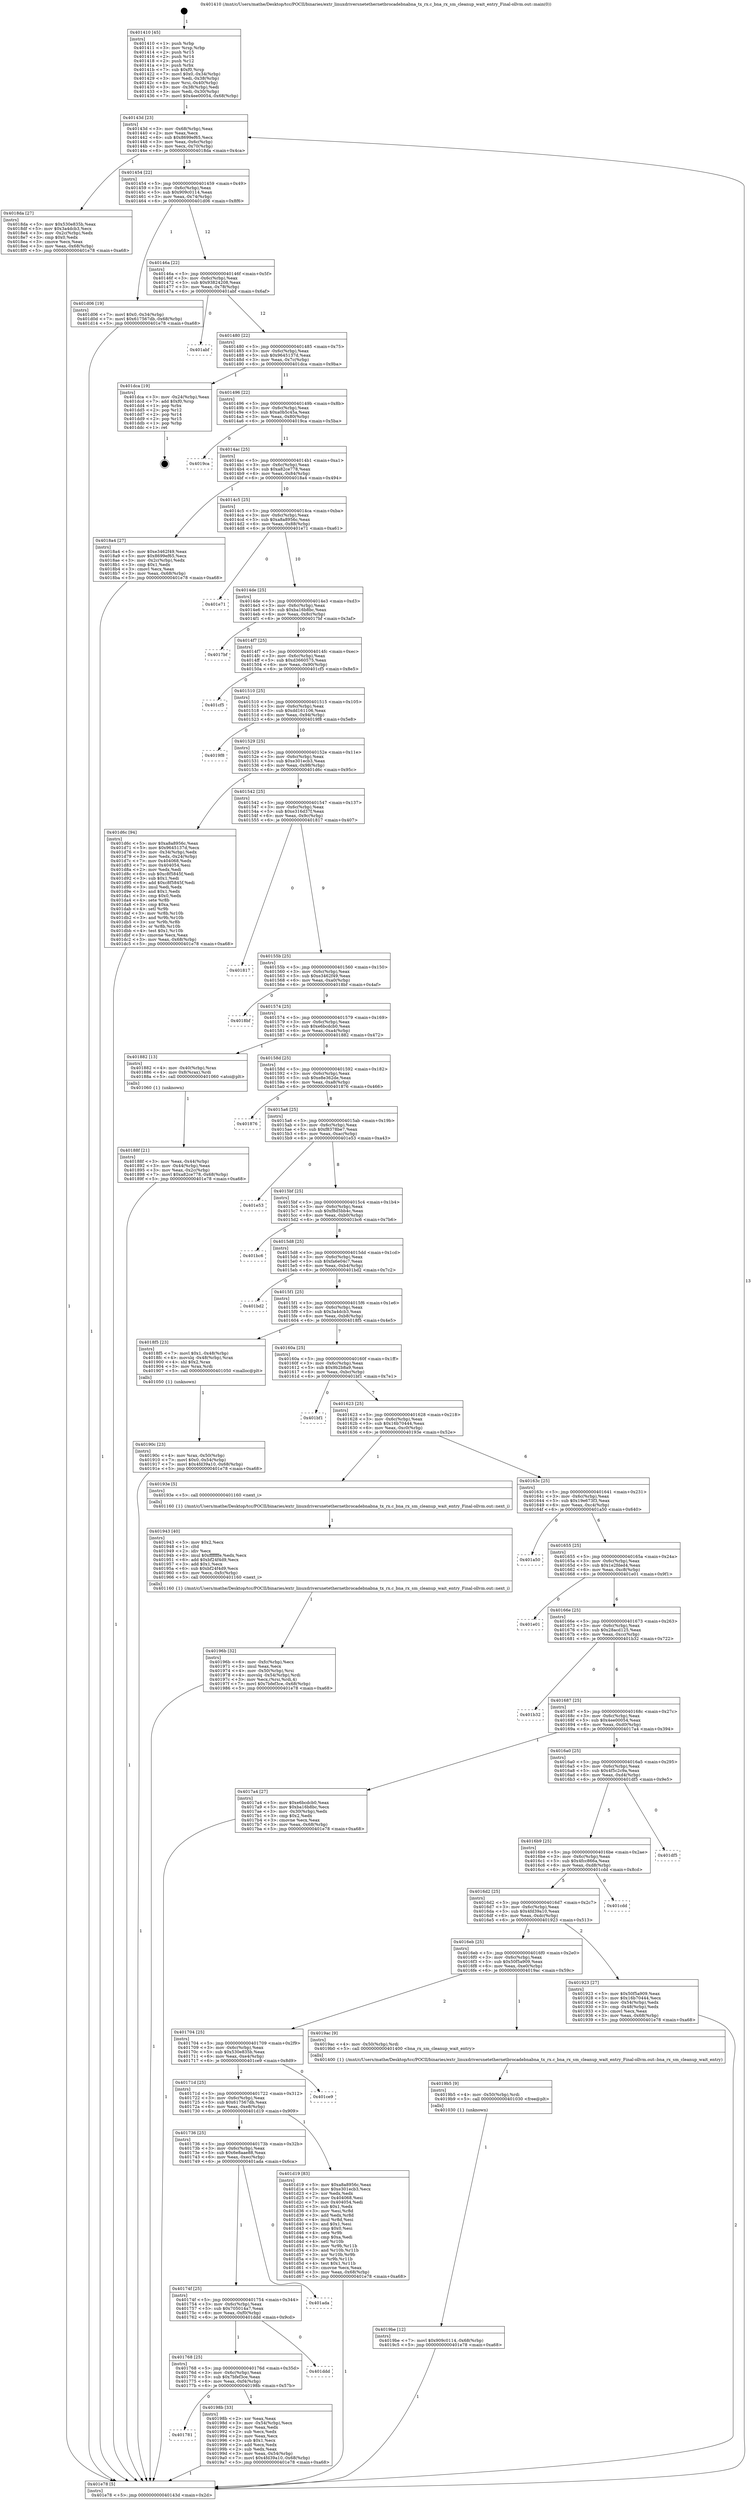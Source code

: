 digraph "0x401410" {
  label = "0x401410 (/mnt/c/Users/mathe/Desktop/tcc/POCII/binaries/extr_linuxdriversnetethernetbrocadebnabna_tx_rx.c_bna_rx_sm_cleanup_wait_entry_Final-ollvm.out::main(0))"
  labelloc = "t"
  node[shape=record]

  Entry [label="",width=0.3,height=0.3,shape=circle,fillcolor=black,style=filled]
  "0x40143d" [label="{
     0x40143d [23]\l
     | [instrs]\l
     &nbsp;&nbsp;0x40143d \<+3\>: mov -0x68(%rbp),%eax\l
     &nbsp;&nbsp;0x401440 \<+2\>: mov %eax,%ecx\l
     &nbsp;&nbsp;0x401442 \<+6\>: sub $0x8699ef65,%ecx\l
     &nbsp;&nbsp;0x401448 \<+3\>: mov %eax,-0x6c(%rbp)\l
     &nbsp;&nbsp;0x40144b \<+3\>: mov %ecx,-0x70(%rbp)\l
     &nbsp;&nbsp;0x40144e \<+6\>: je 00000000004018da \<main+0x4ca\>\l
  }"]
  "0x4018da" [label="{
     0x4018da [27]\l
     | [instrs]\l
     &nbsp;&nbsp;0x4018da \<+5\>: mov $0x530e835b,%eax\l
     &nbsp;&nbsp;0x4018df \<+5\>: mov $0x3a4dcb3,%ecx\l
     &nbsp;&nbsp;0x4018e4 \<+3\>: mov -0x2c(%rbp),%edx\l
     &nbsp;&nbsp;0x4018e7 \<+3\>: cmp $0x0,%edx\l
     &nbsp;&nbsp;0x4018ea \<+3\>: cmove %ecx,%eax\l
     &nbsp;&nbsp;0x4018ed \<+3\>: mov %eax,-0x68(%rbp)\l
     &nbsp;&nbsp;0x4018f0 \<+5\>: jmp 0000000000401e78 \<main+0xa68\>\l
  }"]
  "0x401454" [label="{
     0x401454 [22]\l
     | [instrs]\l
     &nbsp;&nbsp;0x401454 \<+5\>: jmp 0000000000401459 \<main+0x49\>\l
     &nbsp;&nbsp;0x401459 \<+3\>: mov -0x6c(%rbp),%eax\l
     &nbsp;&nbsp;0x40145c \<+5\>: sub $0x909c0114,%eax\l
     &nbsp;&nbsp;0x401461 \<+3\>: mov %eax,-0x74(%rbp)\l
     &nbsp;&nbsp;0x401464 \<+6\>: je 0000000000401d06 \<main+0x8f6\>\l
  }"]
  Exit [label="",width=0.3,height=0.3,shape=circle,fillcolor=black,style=filled,peripheries=2]
  "0x401d06" [label="{
     0x401d06 [19]\l
     | [instrs]\l
     &nbsp;&nbsp;0x401d06 \<+7\>: movl $0x0,-0x34(%rbp)\l
     &nbsp;&nbsp;0x401d0d \<+7\>: movl $0x617567db,-0x68(%rbp)\l
     &nbsp;&nbsp;0x401d14 \<+5\>: jmp 0000000000401e78 \<main+0xa68\>\l
  }"]
  "0x40146a" [label="{
     0x40146a [22]\l
     | [instrs]\l
     &nbsp;&nbsp;0x40146a \<+5\>: jmp 000000000040146f \<main+0x5f\>\l
     &nbsp;&nbsp;0x40146f \<+3\>: mov -0x6c(%rbp),%eax\l
     &nbsp;&nbsp;0x401472 \<+5\>: sub $0x93824208,%eax\l
     &nbsp;&nbsp;0x401477 \<+3\>: mov %eax,-0x78(%rbp)\l
     &nbsp;&nbsp;0x40147a \<+6\>: je 0000000000401abf \<main+0x6af\>\l
  }"]
  "0x4019be" [label="{
     0x4019be [12]\l
     | [instrs]\l
     &nbsp;&nbsp;0x4019be \<+7\>: movl $0x909c0114,-0x68(%rbp)\l
     &nbsp;&nbsp;0x4019c5 \<+5\>: jmp 0000000000401e78 \<main+0xa68\>\l
  }"]
  "0x401abf" [label="{
     0x401abf\l
  }", style=dashed]
  "0x401480" [label="{
     0x401480 [22]\l
     | [instrs]\l
     &nbsp;&nbsp;0x401480 \<+5\>: jmp 0000000000401485 \<main+0x75\>\l
     &nbsp;&nbsp;0x401485 \<+3\>: mov -0x6c(%rbp),%eax\l
     &nbsp;&nbsp;0x401488 \<+5\>: sub $0x9645137d,%eax\l
     &nbsp;&nbsp;0x40148d \<+3\>: mov %eax,-0x7c(%rbp)\l
     &nbsp;&nbsp;0x401490 \<+6\>: je 0000000000401dca \<main+0x9ba\>\l
  }"]
  "0x4019b5" [label="{
     0x4019b5 [9]\l
     | [instrs]\l
     &nbsp;&nbsp;0x4019b5 \<+4\>: mov -0x50(%rbp),%rdi\l
     &nbsp;&nbsp;0x4019b9 \<+5\>: call 0000000000401030 \<free@plt\>\l
     | [calls]\l
     &nbsp;&nbsp;0x401030 \{1\} (unknown)\l
  }"]
  "0x401dca" [label="{
     0x401dca [19]\l
     | [instrs]\l
     &nbsp;&nbsp;0x401dca \<+3\>: mov -0x24(%rbp),%eax\l
     &nbsp;&nbsp;0x401dcd \<+7\>: add $0xf0,%rsp\l
     &nbsp;&nbsp;0x401dd4 \<+1\>: pop %rbx\l
     &nbsp;&nbsp;0x401dd5 \<+2\>: pop %r12\l
     &nbsp;&nbsp;0x401dd7 \<+2\>: pop %r14\l
     &nbsp;&nbsp;0x401dd9 \<+2\>: pop %r15\l
     &nbsp;&nbsp;0x401ddb \<+1\>: pop %rbp\l
     &nbsp;&nbsp;0x401ddc \<+1\>: ret\l
  }"]
  "0x401496" [label="{
     0x401496 [22]\l
     | [instrs]\l
     &nbsp;&nbsp;0x401496 \<+5\>: jmp 000000000040149b \<main+0x8b\>\l
     &nbsp;&nbsp;0x40149b \<+3\>: mov -0x6c(%rbp),%eax\l
     &nbsp;&nbsp;0x40149e \<+5\>: sub $0xa0b5c45a,%eax\l
     &nbsp;&nbsp;0x4014a3 \<+3\>: mov %eax,-0x80(%rbp)\l
     &nbsp;&nbsp;0x4014a6 \<+6\>: je 00000000004019ca \<main+0x5ba\>\l
  }"]
  "0x401781" [label="{
     0x401781\l
  }", style=dashed]
  "0x4019ca" [label="{
     0x4019ca\l
  }", style=dashed]
  "0x4014ac" [label="{
     0x4014ac [25]\l
     | [instrs]\l
     &nbsp;&nbsp;0x4014ac \<+5\>: jmp 00000000004014b1 \<main+0xa1\>\l
     &nbsp;&nbsp;0x4014b1 \<+3\>: mov -0x6c(%rbp),%eax\l
     &nbsp;&nbsp;0x4014b4 \<+5\>: sub $0xa82ce778,%eax\l
     &nbsp;&nbsp;0x4014b9 \<+6\>: mov %eax,-0x84(%rbp)\l
     &nbsp;&nbsp;0x4014bf \<+6\>: je 00000000004018a4 \<main+0x494\>\l
  }"]
  "0x40198b" [label="{
     0x40198b [33]\l
     | [instrs]\l
     &nbsp;&nbsp;0x40198b \<+2\>: xor %eax,%eax\l
     &nbsp;&nbsp;0x40198d \<+3\>: mov -0x54(%rbp),%ecx\l
     &nbsp;&nbsp;0x401990 \<+2\>: mov %eax,%edx\l
     &nbsp;&nbsp;0x401992 \<+2\>: sub %ecx,%edx\l
     &nbsp;&nbsp;0x401994 \<+2\>: mov %eax,%ecx\l
     &nbsp;&nbsp;0x401996 \<+3\>: sub $0x1,%ecx\l
     &nbsp;&nbsp;0x401999 \<+2\>: add %ecx,%edx\l
     &nbsp;&nbsp;0x40199b \<+2\>: sub %edx,%eax\l
     &nbsp;&nbsp;0x40199d \<+3\>: mov %eax,-0x54(%rbp)\l
     &nbsp;&nbsp;0x4019a0 \<+7\>: movl $0x4fd39a10,-0x68(%rbp)\l
     &nbsp;&nbsp;0x4019a7 \<+5\>: jmp 0000000000401e78 \<main+0xa68\>\l
  }"]
  "0x4018a4" [label="{
     0x4018a4 [27]\l
     | [instrs]\l
     &nbsp;&nbsp;0x4018a4 \<+5\>: mov $0xe3462f49,%eax\l
     &nbsp;&nbsp;0x4018a9 \<+5\>: mov $0x8699ef65,%ecx\l
     &nbsp;&nbsp;0x4018ae \<+3\>: mov -0x2c(%rbp),%edx\l
     &nbsp;&nbsp;0x4018b1 \<+3\>: cmp $0x1,%edx\l
     &nbsp;&nbsp;0x4018b4 \<+3\>: cmovl %ecx,%eax\l
     &nbsp;&nbsp;0x4018b7 \<+3\>: mov %eax,-0x68(%rbp)\l
     &nbsp;&nbsp;0x4018ba \<+5\>: jmp 0000000000401e78 \<main+0xa68\>\l
  }"]
  "0x4014c5" [label="{
     0x4014c5 [25]\l
     | [instrs]\l
     &nbsp;&nbsp;0x4014c5 \<+5\>: jmp 00000000004014ca \<main+0xba\>\l
     &nbsp;&nbsp;0x4014ca \<+3\>: mov -0x6c(%rbp),%eax\l
     &nbsp;&nbsp;0x4014cd \<+5\>: sub $0xa8a8956c,%eax\l
     &nbsp;&nbsp;0x4014d2 \<+6\>: mov %eax,-0x88(%rbp)\l
     &nbsp;&nbsp;0x4014d8 \<+6\>: je 0000000000401e71 \<main+0xa61\>\l
  }"]
  "0x401768" [label="{
     0x401768 [25]\l
     | [instrs]\l
     &nbsp;&nbsp;0x401768 \<+5\>: jmp 000000000040176d \<main+0x35d\>\l
     &nbsp;&nbsp;0x40176d \<+3\>: mov -0x6c(%rbp),%eax\l
     &nbsp;&nbsp;0x401770 \<+5\>: sub $0x7bfef3ce,%eax\l
     &nbsp;&nbsp;0x401775 \<+6\>: mov %eax,-0xf4(%rbp)\l
     &nbsp;&nbsp;0x40177b \<+6\>: je 000000000040198b \<main+0x57b\>\l
  }"]
  "0x401e71" [label="{
     0x401e71\l
  }", style=dashed]
  "0x4014de" [label="{
     0x4014de [25]\l
     | [instrs]\l
     &nbsp;&nbsp;0x4014de \<+5\>: jmp 00000000004014e3 \<main+0xd3\>\l
     &nbsp;&nbsp;0x4014e3 \<+3\>: mov -0x6c(%rbp),%eax\l
     &nbsp;&nbsp;0x4014e6 \<+5\>: sub $0xba16b8bc,%eax\l
     &nbsp;&nbsp;0x4014eb \<+6\>: mov %eax,-0x8c(%rbp)\l
     &nbsp;&nbsp;0x4014f1 \<+6\>: je 00000000004017bf \<main+0x3af\>\l
  }"]
  "0x401ddd" [label="{
     0x401ddd\l
  }", style=dashed]
  "0x4017bf" [label="{
     0x4017bf\l
  }", style=dashed]
  "0x4014f7" [label="{
     0x4014f7 [25]\l
     | [instrs]\l
     &nbsp;&nbsp;0x4014f7 \<+5\>: jmp 00000000004014fc \<main+0xec\>\l
     &nbsp;&nbsp;0x4014fc \<+3\>: mov -0x6c(%rbp),%eax\l
     &nbsp;&nbsp;0x4014ff \<+5\>: sub $0xd3660575,%eax\l
     &nbsp;&nbsp;0x401504 \<+6\>: mov %eax,-0x90(%rbp)\l
     &nbsp;&nbsp;0x40150a \<+6\>: je 0000000000401cf5 \<main+0x8e5\>\l
  }"]
  "0x40174f" [label="{
     0x40174f [25]\l
     | [instrs]\l
     &nbsp;&nbsp;0x40174f \<+5\>: jmp 0000000000401754 \<main+0x344\>\l
     &nbsp;&nbsp;0x401754 \<+3\>: mov -0x6c(%rbp),%eax\l
     &nbsp;&nbsp;0x401757 \<+5\>: sub $0x705014a7,%eax\l
     &nbsp;&nbsp;0x40175c \<+6\>: mov %eax,-0xf0(%rbp)\l
     &nbsp;&nbsp;0x401762 \<+6\>: je 0000000000401ddd \<main+0x9cd\>\l
  }"]
  "0x401cf5" [label="{
     0x401cf5\l
  }", style=dashed]
  "0x401510" [label="{
     0x401510 [25]\l
     | [instrs]\l
     &nbsp;&nbsp;0x401510 \<+5\>: jmp 0000000000401515 \<main+0x105\>\l
     &nbsp;&nbsp;0x401515 \<+3\>: mov -0x6c(%rbp),%eax\l
     &nbsp;&nbsp;0x401518 \<+5\>: sub $0xdd161106,%eax\l
     &nbsp;&nbsp;0x40151d \<+6\>: mov %eax,-0x94(%rbp)\l
     &nbsp;&nbsp;0x401523 \<+6\>: je 00000000004019f8 \<main+0x5e8\>\l
  }"]
  "0x401ada" [label="{
     0x401ada\l
  }", style=dashed]
  "0x4019f8" [label="{
     0x4019f8\l
  }", style=dashed]
  "0x401529" [label="{
     0x401529 [25]\l
     | [instrs]\l
     &nbsp;&nbsp;0x401529 \<+5\>: jmp 000000000040152e \<main+0x11e\>\l
     &nbsp;&nbsp;0x40152e \<+3\>: mov -0x6c(%rbp),%eax\l
     &nbsp;&nbsp;0x401531 \<+5\>: sub $0xe301ecb3,%eax\l
     &nbsp;&nbsp;0x401536 \<+6\>: mov %eax,-0x98(%rbp)\l
     &nbsp;&nbsp;0x40153c \<+6\>: je 0000000000401d6c \<main+0x95c\>\l
  }"]
  "0x401736" [label="{
     0x401736 [25]\l
     | [instrs]\l
     &nbsp;&nbsp;0x401736 \<+5\>: jmp 000000000040173b \<main+0x32b\>\l
     &nbsp;&nbsp;0x40173b \<+3\>: mov -0x6c(%rbp),%eax\l
     &nbsp;&nbsp;0x40173e \<+5\>: sub $0x6e8aae88,%eax\l
     &nbsp;&nbsp;0x401743 \<+6\>: mov %eax,-0xec(%rbp)\l
     &nbsp;&nbsp;0x401749 \<+6\>: je 0000000000401ada \<main+0x6ca\>\l
  }"]
  "0x401d6c" [label="{
     0x401d6c [94]\l
     | [instrs]\l
     &nbsp;&nbsp;0x401d6c \<+5\>: mov $0xa8a8956c,%eax\l
     &nbsp;&nbsp;0x401d71 \<+5\>: mov $0x9645137d,%ecx\l
     &nbsp;&nbsp;0x401d76 \<+3\>: mov -0x34(%rbp),%edx\l
     &nbsp;&nbsp;0x401d79 \<+3\>: mov %edx,-0x24(%rbp)\l
     &nbsp;&nbsp;0x401d7c \<+7\>: mov 0x404068,%edx\l
     &nbsp;&nbsp;0x401d83 \<+7\>: mov 0x404054,%esi\l
     &nbsp;&nbsp;0x401d8a \<+2\>: mov %edx,%edi\l
     &nbsp;&nbsp;0x401d8c \<+6\>: sub $0xc8f5845f,%edi\l
     &nbsp;&nbsp;0x401d92 \<+3\>: sub $0x1,%edi\l
     &nbsp;&nbsp;0x401d95 \<+6\>: add $0xc8f5845f,%edi\l
     &nbsp;&nbsp;0x401d9b \<+3\>: imul %edi,%edx\l
     &nbsp;&nbsp;0x401d9e \<+3\>: and $0x1,%edx\l
     &nbsp;&nbsp;0x401da1 \<+3\>: cmp $0x0,%edx\l
     &nbsp;&nbsp;0x401da4 \<+4\>: sete %r8b\l
     &nbsp;&nbsp;0x401da8 \<+3\>: cmp $0xa,%esi\l
     &nbsp;&nbsp;0x401dab \<+4\>: setl %r9b\l
     &nbsp;&nbsp;0x401daf \<+3\>: mov %r8b,%r10b\l
     &nbsp;&nbsp;0x401db2 \<+3\>: and %r9b,%r10b\l
     &nbsp;&nbsp;0x401db5 \<+3\>: xor %r9b,%r8b\l
     &nbsp;&nbsp;0x401db8 \<+3\>: or %r8b,%r10b\l
     &nbsp;&nbsp;0x401dbb \<+4\>: test $0x1,%r10b\l
     &nbsp;&nbsp;0x401dbf \<+3\>: cmovne %ecx,%eax\l
     &nbsp;&nbsp;0x401dc2 \<+3\>: mov %eax,-0x68(%rbp)\l
     &nbsp;&nbsp;0x401dc5 \<+5\>: jmp 0000000000401e78 \<main+0xa68\>\l
  }"]
  "0x401542" [label="{
     0x401542 [25]\l
     | [instrs]\l
     &nbsp;&nbsp;0x401542 \<+5\>: jmp 0000000000401547 \<main+0x137\>\l
     &nbsp;&nbsp;0x401547 \<+3\>: mov -0x6c(%rbp),%eax\l
     &nbsp;&nbsp;0x40154a \<+5\>: sub $0xe316d37f,%eax\l
     &nbsp;&nbsp;0x40154f \<+6\>: mov %eax,-0x9c(%rbp)\l
     &nbsp;&nbsp;0x401555 \<+6\>: je 0000000000401817 \<main+0x407\>\l
  }"]
  "0x401d19" [label="{
     0x401d19 [83]\l
     | [instrs]\l
     &nbsp;&nbsp;0x401d19 \<+5\>: mov $0xa8a8956c,%eax\l
     &nbsp;&nbsp;0x401d1e \<+5\>: mov $0xe301ecb3,%ecx\l
     &nbsp;&nbsp;0x401d23 \<+2\>: xor %edx,%edx\l
     &nbsp;&nbsp;0x401d25 \<+7\>: mov 0x404068,%esi\l
     &nbsp;&nbsp;0x401d2c \<+7\>: mov 0x404054,%edi\l
     &nbsp;&nbsp;0x401d33 \<+3\>: sub $0x1,%edx\l
     &nbsp;&nbsp;0x401d36 \<+3\>: mov %esi,%r8d\l
     &nbsp;&nbsp;0x401d39 \<+3\>: add %edx,%r8d\l
     &nbsp;&nbsp;0x401d3c \<+4\>: imul %r8d,%esi\l
     &nbsp;&nbsp;0x401d40 \<+3\>: and $0x1,%esi\l
     &nbsp;&nbsp;0x401d43 \<+3\>: cmp $0x0,%esi\l
     &nbsp;&nbsp;0x401d46 \<+4\>: sete %r9b\l
     &nbsp;&nbsp;0x401d4a \<+3\>: cmp $0xa,%edi\l
     &nbsp;&nbsp;0x401d4d \<+4\>: setl %r10b\l
     &nbsp;&nbsp;0x401d51 \<+3\>: mov %r9b,%r11b\l
     &nbsp;&nbsp;0x401d54 \<+3\>: and %r10b,%r11b\l
     &nbsp;&nbsp;0x401d57 \<+3\>: xor %r10b,%r9b\l
     &nbsp;&nbsp;0x401d5a \<+3\>: or %r9b,%r11b\l
     &nbsp;&nbsp;0x401d5d \<+4\>: test $0x1,%r11b\l
     &nbsp;&nbsp;0x401d61 \<+3\>: cmovne %ecx,%eax\l
     &nbsp;&nbsp;0x401d64 \<+3\>: mov %eax,-0x68(%rbp)\l
     &nbsp;&nbsp;0x401d67 \<+5\>: jmp 0000000000401e78 \<main+0xa68\>\l
  }"]
  "0x401817" [label="{
     0x401817\l
  }", style=dashed]
  "0x40155b" [label="{
     0x40155b [25]\l
     | [instrs]\l
     &nbsp;&nbsp;0x40155b \<+5\>: jmp 0000000000401560 \<main+0x150\>\l
     &nbsp;&nbsp;0x401560 \<+3\>: mov -0x6c(%rbp),%eax\l
     &nbsp;&nbsp;0x401563 \<+5\>: sub $0xe3462f49,%eax\l
     &nbsp;&nbsp;0x401568 \<+6\>: mov %eax,-0xa0(%rbp)\l
     &nbsp;&nbsp;0x40156e \<+6\>: je 00000000004018bf \<main+0x4af\>\l
  }"]
  "0x40171d" [label="{
     0x40171d [25]\l
     | [instrs]\l
     &nbsp;&nbsp;0x40171d \<+5\>: jmp 0000000000401722 \<main+0x312\>\l
     &nbsp;&nbsp;0x401722 \<+3\>: mov -0x6c(%rbp),%eax\l
     &nbsp;&nbsp;0x401725 \<+5\>: sub $0x617567db,%eax\l
     &nbsp;&nbsp;0x40172a \<+6\>: mov %eax,-0xe8(%rbp)\l
     &nbsp;&nbsp;0x401730 \<+6\>: je 0000000000401d19 \<main+0x909\>\l
  }"]
  "0x4018bf" [label="{
     0x4018bf\l
  }", style=dashed]
  "0x401574" [label="{
     0x401574 [25]\l
     | [instrs]\l
     &nbsp;&nbsp;0x401574 \<+5\>: jmp 0000000000401579 \<main+0x169\>\l
     &nbsp;&nbsp;0x401579 \<+3\>: mov -0x6c(%rbp),%eax\l
     &nbsp;&nbsp;0x40157c \<+5\>: sub $0xe6bcdcb0,%eax\l
     &nbsp;&nbsp;0x401581 \<+6\>: mov %eax,-0xa4(%rbp)\l
     &nbsp;&nbsp;0x401587 \<+6\>: je 0000000000401882 \<main+0x472\>\l
  }"]
  "0x401ce9" [label="{
     0x401ce9\l
  }", style=dashed]
  "0x401882" [label="{
     0x401882 [13]\l
     | [instrs]\l
     &nbsp;&nbsp;0x401882 \<+4\>: mov -0x40(%rbp),%rax\l
     &nbsp;&nbsp;0x401886 \<+4\>: mov 0x8(%rax),%rdi\l
     &nbsp;&nbsp;0x40188a \<+5\>: call 0000000000401060 \<atoi@plt\>\l
     | [calls]\l
     &nbsp;&nbsp;0x401060 \{1\} (unknown)\l
  }"]
  "0x40158d" [label="{
     0x40158d [25]\l
     | [instrs]\l
     &nbsp;&nbsp;0x40158d \<+5\>: jmp 0000000000401592 \<main+0x182\>\l
     &nbsp;&nbsp;0x401592 \<+3\>: mov -0x6c(%rbp),%eax\l
     &nbsp;&nbsp;0x401595 \<+5\>: sub $0xe8e362de,%eax\l
     &nbsp;&nbsp;0x40159a \<+6\>: mov %eax,-0xa8(%rbp)\l
     &nbsp;&nbsp;0x4015a0 \<+6\>: je 0000000000401876 \<main+0x466\>\l
  }"]
  "0x401704" [label="{
     0x401704 [25]\l
     | [instrs]\l
     &nbsp;&nbsp;0x401704 \<+5\>: jmp 0000000000401709 \<main+0x2f9\>\l
     &nbsp;&nbsp;0x401709 \<+3\>: mov -0x6c(%rbp),%eax\l
     &nbsp;&nbsp;0x40170c \<+5\>: sub $0x530e835b,%eax\l
     &nbsp;&nbsp;0x401711 \<+6\>: mov %eax,-0xe4(%rbp)\l
     &nbsp;&nbsp;0x401717 \<+6\>: je 0000000000401ce9 \<main+0x8d9\>\l
  }"]
  "0x401876" [label="{
     0x401876\l
  }", style=dashed]
  "0x4015a6" [label="{
     0x4015a6 [25]\l
     | [instrs]\l
     &nbsp;&nbsp;0x4015a6 \<+5\>: jmp 00000000004015ab \<main+0x19b\>\l
     &nbsp;&nbsp;0x4015ab \<+3\>: mov -0x6c(%rbp),%eax\l
     &nbsp;&nbsp;0x4015ae \<+5\>: sub $0xf8378be7,%eax\l
     &nbsp;&nbsp;0x4015b3 \<+6\>: mov %eax,-0xac(%rbp)\l
     &nbsp;&nbsp;0x4015b9 \<+6\>: je 0000000000401e53 \<main+0xa43\>\l
  }"]
  "0x4019ac" [label="{
     0x4019ac [9]\l
     | [instrs]\l
     &nbsp;&nbsp;0x4019ac \<+4\>: mov -0x50(%rbp),%rdi\l
     &nbsp;&nbsp;0x4019b0 \<+5\>: call 0000000000401400 \<bna_rx_sm_cleanup_wait_entry\>\l
     | [calls]\l
     &nbsp;&nbsp;0x401400 \{1\} (/mnt/c/Users/mathe/Desktop/tcc/POCII/binaries/extr_linuxdriversnetethernetbrocadebnabna_tx_rx.c_bna_rx_sm_cleanup_wait_entry_Final-ollvm.out::bna_rx_sm_cleanup_wait_entry)\l
  }"]
  "0x401e53" [label="{
     0x401e53\l
  }", style=dashed]
  "0x4015bf" [label="{
     0x4015bf [25]\l
     | [instrs]\l
     &nbsp;&nbsp;0x4015bf \<+5\>: jmp 00000000004015c4 \<main+0x1b4\>\l
     &nbsp;&nbsp;0x4015c4 \<+3\>: mov -0x6c(%rbp),%eax\l
     &nbsp;&nbsp;0x4015c7 \<+5\>: sub $0xf8d5bb4c,%eax\l
     &nbsp;&nbsp;0x4015cc \<+6\>: mov %eax,-0xb0(%rbp)\l
     &nbsp;&nbsp;0x4015d2 \<+6\>: je 0000000000401bc6 \<main+0x7b6\>\l
  }"]
  "0x40196b" [label="{
     0x40196b [32]\l
     | [instrs]\l
     &nbsp;&nbsp;0x40196b \<+6\>: mov -0xfc(%rbp),%ecx\l
     &nbsp;&nbsp;0x401971 \<+3\>: imul %eax,%ecx\l
     &nbsp;&nbsp;0x401974 \<+4\>: mov -0x50(%rbp),%rsi\l
     &nbsp;&nbsp;0x401978 \<+4\>: movslq -0x54(%rbp),%rdi\l
     &nbsp;&nbsp;0x40197c \<+3\>: mov %ecx,(%rsi,%rdi,4)\l
     &nbsp;&nbsp;0x40197f \<+7\>: movl $0x7bfef3ce,-0x68(%rbp)\l
     &nbsp;&nbsp;0x401986 \<+5\>: jmp 0000000000401e78 \<main+0xa68\>\l
  }"]
  "0x401bc6" [label="{
     0x401bc6\l
  }", style=dashed]
  "0x4015d8" [label="{
     0x4015d8 [25]\l
     | [instrs]\l
     &nbsp;&nbsp;0x4015d8 \<+5\>: jmp 00000000004015dd \<main+0x1cd\>\l
     &nbsp;&nbsp;0x4015dd \<+3\>: mov -0x6c(%rbp),%eax\l
     &nbsp;&nbsp;0x4015e0 \<+5\>: sub $0xfa6e04c7,%eax\l
     &nbsp;&nbsp;0x4015e5 \<+6\>: mov %eax,-0xb4(%rbp)\l
     &nbsp;&nbsp;0x4015eb \<+6\>: je 0000000000401bd2 \<main+0x7c2\>\l
  }"]
  "0x401943" [label="{
     0x401943 [40]\l
     | [instrs]\l
     &nbsp;&nbsp;0x401943 \<+5\>: mov $0x2,%ecx\l
     &nbsp;&nbsp;0x401948 \<+1\>: cltd\l
     &nbsp;&nbsp;0x401949 \<+2\>: idiv %ecx\l
     &nbsp;&nbsp;0x40194b \<+6\>: imul $0xfffffffe,%edx,%ecx\l
     &nbsp;&nbsp;0x401951 \<+6\>: add $0xbf24f4d9,%ecx\l
     &nbsp;&nbsp;0x401957 \<+3\>: add $0x1,%ecx\l
     &nbsp;&nbsp;0x40195a \<+6\>: sub $0xbf24f4d9,%ecx\l
     &nbsp;&nbsp;0x401960 \<+6\>: mov %ecx,-0xfc(%rbp)\l
     &nbsp;&nbsp;0x401966 \<+5\>: call 0000000000401160 \<next_i\>\l
     | [calls]\l
     &nbsp;&nbsp;0x401160 \{1\} (/mnt/c/Users/mathe/Desktop/tcc/POCII/binaries/extr_linuxdriversnetethernetbrocadebnabna_tx_rx.c_bna_rx_sm_cleanup_wait_entry_Final-ollvm.out::next_i)\l
  }"]
  "0x401bd2" [label="{
     0x401bd2\l
  }", style=dashed]
  "0x4015f1" [label="{
     0x4015f1 [25]\l
     | [instrs]\l
     &nbsp;&nbsp;0x4015f1 \<+5\>: jmp 00000000004015f6 \<main+0x1e6\>\l
     &nbsp;&nbsp;0x4015f6 \<+3\>: mov -0x6c(%rbp),%eax\l
     &nbsp;&nbsp;0x4015f9 \<+5\>: sub $0x3a4dcb3,%eax\l
     &nbsp;&nbsp;0x4015fe \<+6\>: mov %eax,-0xb8(%rbp)\l
     &nbsp;&nbsp;0x401604 \<+6\>: je 00000000004018f5 \<main+0x4e5\>\l
  }"]
  "0x4016eb" [label="{
     0x4016eb [25]\l
     | [instrs]\l
     &nbsp;&nbsp;0x4016eb \<+5\>: jmp 00000000004016f0 \<main+0x2e0\>\l
     &nbsp;&nbsp;0x4016f0 \<+3\>: mov -0x6c(%rbp),%eax\l
     &nbsp;&nbsp;0x4016f3 \<+5\>: sub $0x50f5a909,%eax\l
     &nbsp;&nbsp;0x4016f8 \<+6\>: mov %eax,-0xe0(%rbp)\l
     &nbsp;&nbsp;0x4016fe \<+6\>: je 00000000004019ac \<main+0x59c\>\l
  }"]
  "0x4018f5" [label="{
     0x4018f5 [23]\l
     | [instrs]\l
     &nbsp;&nbsp;0x4018f5 \<+7\>: movl $0x1,-0x48(%rbp)\l
     &nbsp;&nbsp;0x4018fc \<+4\>: movslq -0x48(%rbp),%rax\l
     &nbsp;&nbsp;0x401900 \<+4\>: shl $0x2,%rax\l
     &nbsp;&nbsp;0x401904 \<+3\>: mov %rax,%rdi\l
     &nbsp;&nbsp;0x401907 \<+5\>: call 0000000000401050 \<malloc@plt\>\l
     | [calls]\l
     &nbsp;&nbsp;0x401050 \{1\} (unknown)\l
  }"]
  "0x40160a" [label="{
     0x40160a [25]\l
     | [instrs]\l
     &nbsp;&nbsp;0x40160a \<+5\>: jmp 000000000040160f \<main+0x1ff\>\l
     &nbsp;&nbsp;0x40160f \<+3\>: mov -0x6c(%rbp),%eax\l
     &nbsp;&nbsp;0x401612 \<+5\>: sub $0x9b2b8a9,%eax\l
     &nbsp;&nbsp;0x401617 \<+6\>: mov %eax,-0xbc(%rbp)\l
     &nbsp;&nbsp;0x40161d \<+6\>: je 0000000000401bf1 \<main+0x7e1\>\l
  }"]
  "0x401923" [label="{
     0x401923 [27]\l
     | [instrs]\l
     &nbsp;&nbsp;0x401923 \<+5\>: mov $0x50f5a909,%eax\l
     &nbsp;&nbsp;0x401928 \<+5\>: mov $0x16b70444,%ecx\l
     &nbsp;&nbsp;0x40192d \<+3\>: mov -0x54(%rbp),%edx\l
     &nbsp;&nbsp;0x401930 \<+3\>: cmp -0x48(%rbp),%edx\l
     &nbsp;&nbsp;0x401933 \<+3\>: cmovl %ecx,%eax\l
     &nbsp;&nbsp;0x401936 \<+3\>: mov %eax,-0x68(%rbp)\l
     &nbsp;&nbsp;0x401939 \<+5\>: jmp 0000000000401e78 \<main+0xa68\>\l
  }"]
  "0x401bf1" [label="{
     0x401bf1\l
  }", style=dashed]
  "0x401623" [label="{
     0x401623 [25]\l
     | [instrs]\l
     &nbsp;&nbsp;0x401623 \<+5\>: jmp 0000000000401628 \<main+0x218\>\l
     &nbsp;&nbsp;0x401628 \<+3\>: mov -0x6c(%rbp),%eax\l
     &nbsp;&nbsp;0x40162b \<+5\>: sub $0x16b70444,%eax\l
     &nbsp;&nbsp;0x401630 \<+6\>: mov %eax,-0xc0(%rbp)\l
     &nbsp;&nbsp;0x401636 \<+6\>: je 000000000040193e \<main+0x52e\>\l
  }"]
  "0x4016d2" [label="{
     0x4016d2 [25]\l
     | [instrs]\l
     &nbsp;&nbsp;0x4016d2 \<+5\>: jmp 00000000004016d7 \<main+0x2c7\>\l
     &nbsp;&nbsp;0x4016d7 \<+3\>: mov -0x6c(%rbp),%eax\l
     &nbsp;&nbsp;0x4016da \<+5\>: sub $0x4fd39a10,%eax\l
     &nbsp;&nbsp;0x4016df \<+6\>: mov %eax,-0xdc(%rbp)\l
     &nbsp;&nbsp;0x4016e5 \<+6\>: je 0000000000401923 \<main+0x513\>\l
  }"]
  "0x40193e" [label="{
     0x40193e [5]\l
     | [instrs]\l
     &nbsp;&nbsp;0x40193e \<+5\>: call 0000000000401160 \<next_i\>\l
     | [calls]\l
     &nbsp;&nbsp;0x401160 \{1\} (/mnt/c/Users/mathe/Desktop/tcc/POCII/binaries/extr_linuxdriversnetethernetbrocadebnabna_tx_rx.c_bna_rx_sm_cleanup_wait_entry_Final-ollvm.out::next_i)\l
  }"]
  "0x40163c" [label="{
     0x40163c [25]\l
     | [instrs]\l
     &nbsp;&nbsp;0x40163c \<+5\>: jmp 0000000000401641 \<main+0x231\>\l
     &nbsp;&nbsp;0x401641 \<+3\>: mov -0x6c(%rbp),%eax\l
     &nbsp;&nbsp;0x401644 \<+5\>: sub $0x19e673f3,%eax\l
     &nbsp;&nbsp;0x401649 \<+6\>: mov %eax,-0xc4(%rbp)\l
     &nbsp;&nbsp;0x40164f \<+6\>: je 0000000000401a50 \<main+0x640\>\l
  }"]
  "0x401cdd" [label="{
     0x401cdd\l
  }", style=dashed]
  "0x401a50" [label="{
     0x401a50\l
  }", style=dashed]
  "0x401655" [label="{
     0x401655 [25]\l
     | [instrs]\l
     &nbsp;&nbsp;0x401655 \<+5\>: jmp 000000000040165a \<main+0x24a\>\l
     &nbsp;&nbsp;0x40165a \<+3\>: mov -0x6c(%rbp),%eax\l
     &nbsp;&nbsp;0x40165d \<+5\>: sub $0x1e2fded4,%eax\l
     &nbsp;&nbsp;0x401662 \<+6\>: mov %eax,-0xc8(%rbp)\l
     &nbsp;&nbsp;0x401668 \<+6\>: je 0000000000401e01 \<main+0x9f1\>\l
  }"]
  "0x4016b9" [label="{
     0x4016b9 [25]\l
     | [instrs]\l
     &nbsp;&nbsp;0x4016b9 \<+5\>: jmp 00000000004016be \<main+0x2ae\>\l
     &nbsp;&nbsp;0x4016be \<+3\>: mov -0x6c(%rbp),%eax\l
     &nbsp;&nbsp;0x4016c1 \<+5\>: sub $0x4fcc866a,%eax\l
     &nbsp;&nbsp;0x4016c6 \<+6\>: mov %eax,-0xd8(%rbp)\l
     &nbsp;&nbsp;0x4016cc \<+6\>: je 0000000000401cdd \<main+0x8cd\>\l
  }"]
  "0x401e01" [label="{
     0x401e01\l
  }", style=dashed]
  "0x40166e" [label="{
     0x40166e [25]\l
     | [instrs]\l
     &nbsp;&nbsp;0x40166e \<+5\>: jmp 0000000000401673 \<main+0x263\>\l
     &nbsp;&nbsp;0x401673 \<+3\>: mov -0x6c(%rbp),%eax\l
     &nbsp;&nbsp;0x401676 \<+5\>: sub $0x28acd125,%eax\l
     &nbsp;&nbsp;0x40167b \<+6\>: mov %eax,-0xcc(%rbp)\l
     &nbsp;&nbsp;0x401681 \<+6\>: je 0000000000401b32 \<main+0x722\>\l
  }"]
  "0x401df5" [label="{
     0x401df5\l
  }", style=dashed]
  "0x401b32" [label="{
     0x401b32\l
  }", style=dashed]
  "0x401687" [label="{
     0x401687 [25]\l
     | [instrs]\l
     &nbsp;&nbsp;0x401687 \<+5\>: jmp 000000000040168c \<main+0x27c\>\l
     &nbsp;&nbsp;0x40168c \<+3\>: mov -0x6c(%rbp),%eax\l
     &nbsp;&nbsp;0x40168f \<+5\>: sub $0x4ee00054,%eax\l
     &nbsp;&nbsp;0x401694 \<+6\>: mov %eax,-0xd0(%rbp)\l
     &nbsp;&nbsp;0x40169a \<+6\>: je 00000000004017a4 \<main+0x394\>\l
  }"]
  "0x40190c" [label="{
     0x40190c [23]\l
     | [instrs]\l
     &nbsp;&nbsp;0x40190c \<+4\>: mov %rax,-0x50(%rbp)\l
     &nbsp;&nbsp;0x401910 \<+7\>: movl $0x0,-0x54(%rbp)\l
     &nbsp;&nbsp;0x401917 \<+7\>: movl $0x4fd39a10,-0x68(%rbp)\l
     &nbsp;&nbsp;0x40191e \<+5\>: jmp 0000000000401e78 \<main+0xa68\>\l
  }"]
  "0x4017a4" [label="{
     0x4017a4 [27]\l
     | [instrs]\l
     &nbsp;&nbsp;0x4017a4 \<+5\>: mov $0xe6bcdcb0,%eax\l
     &nbsp;&nbsp;0x4017a9 \<+5\>: mov $0xba16b8bc,%ecx\l
     &nbsp;&nbsp;0x4017ae \<+3\>: mov -0x30(%rbp),%edx\l
     &nbsp;&nbsp;0x4017b1 \<+3\>: cmp $0x2,%edx\l
     &nbsp;&nbsp;0x4017b4 \<+3\>: cmovne %ecx,%eax\l
     &nbsp;&nbsp;0x4017b7 \<+3\>: mov %eax,-0x68(%rbp)\l
     &nbsp;&nbsp;0x4017ba \<+5\>: jmp 0000000000401e78 \<main+0xa68\>\l
  }"]
  "0x4016a0" [label="{
     0x4016a0 [25]\l
     | [instrs]\l
     &nbsp;&nbsp;0x4016a0 \<+5\>: jmp 00000000004016a5 \<main+0x295\>\l
     &nbsp;&nbsp;0x4016a5 \<+3\>: mov -0x6c(%rbp),%eax\l
     &nbsp;&nbsp;0x4016a8 \<+5\>: sub $0x4f5c2c9a,%eax\l
     &nbsp;&nbsp;0x4016ad \<+6\>: mov %eax,-0xd4(%rbp)\l
     &nbsp;&nbsp;0x4016b3 \<+6\>: je 0000000000401df5 \<main+0x9e5\>\l
  }"]
  "0x401e78" [label="{
     0x401e78 [5]\l
     | [instrs]\l
     &nbsp;&nbsp;0x401e78 \<+5\>: jmp 000000000040143d \<main+0x2d\>\l
  }"]
  "0x401410" [label="{
     0x401410 [45]\l
     | [instrs]\l
     &nbsp;&nbsp;0x401410 \<+1\>: push %rbp\l
     &nbsp;&nbsp;0x401411 \<+3\>: mov %rsp,%rbp\l
     &nbsp;&nbsp;0x401414 \<+2\>: push %r15\l
     &nbsp;&nbsp;0x401416 \<+2\>: push %r14\l
     &nbsp;&nbsp;0x401418 \<+2\>: push %r12\l
     &nbsp;&nbsp;0x40141a \<+1\>: push %rbx\l
     &nbsp;&nbsp;0x40141b \<+7\>: sub $0xf0,%rsp\l
     &nbsp;&nbsp;0x401422 \<+7\>: movl $0x0,-0x34(%rbp)\l
     &nbsp;&nbsp;0x401429 \<+3\>: mov %edi,-0x38(%rbp)\l
     &nbsp;&nbsp;0x40142c \<+4\>: mov %rsi,-0x40(%rbp)\l
     &nbsp;&nbsp;0x401430 \<+3\>: mov -0x38(%rbp),%edi\l
     &nbsp;&nbsp;0x401433 \<+3\>: mov %edi,-0x30(%rbp)\l
     &nbsp;&nbsp;0x401436 \<+7\>: movl $0x4ee00054,-0x68(%rbp)\l
  }"]
  "0x40188f" [label="{
     0x40188f [21]\l
     | [instrs]\l
     &nbsp;&nbsp;0x40188f \<+3\>: mov %eax,-0x44(%rbp)\l
     &nbsp;&nbsp;0x401892 \<+3\>: mov -0x44(%rbp),%eax\l
     &nbsp;&nbsp;0x401895 \<+3\>: mov %eax,-0x2c(%rbp)\l
     &nbsp;&nbsp;0x401898 \<+7\>: movl $0xa82ce778,-0x68(%rbp)\l
     &nbsp;&nbsp;0x40189f \<+5\>: jmp 0000000000401e78 \<main+0xa68\>\l
  }"]
  Entry -> "0x401410" [label=" 1"]
  "0x40143d" -> "0x4018da" [label=" 1"]
  "0x40143d" -> "0x401454" [label=" 13"]
  "0x401dca" -> Exit [label=" 1"]
  "0x401454" -> "0x401d06" [label=" 1"]
  "0x401454" -> "0x40146a" [label=" 12"]
  "0x401d6c" -> "0x401e78" [label=" 1"]
  "0x40146a" -> "0x401abf" [label=" 0"]
  "0x40146a" -> "0x401480" [label=" 12"]
  "0x401d19" -> "0x401e78" [label=" 1"]
  "0x401480" -> "0x401dca" [label=" 1"]
  "0x401480" -> "0x401496" [label=" 11"]
  "0x401d06" -> "0x401e78" [label=" 1"]
  "0x401496" -> "0x4019ca" [label=" 0"]
  "0x401496" -> "0x4014ac" [label=" 11"]
  "0x4019be" -> "0x401e78" [label=" 1"]
  "0x4014ac" -> "0x4018a4" [label=" 1"]
  "0x4014ac" -> "0x4014c5" [label=" 10"]
  "0x4019b5" -> "0x4019be" [label=" 1"]
  "0x4014c5" -> "0x401e71" [label=" 0"]
  "0x4014c5" -> "0x4014de" [label=" 10"]
  "0x40198b" -> "0x401e78" [label=" 1"]
  "0x4014de" -> "0x4017bf" [label=" 0"]
  "0x4014de" -> "0x4014f7" [label=" 10"]
  "0x401768" -> "0x401781" [label=" 0"]
  "0x4014f7" -> "0x401cf5" [label=" 0"]
  "0x4014f7" -> "0x401510" [label=" 10"]
  "0x4019ac" -> "0x4019b5" [label=" 1"]
  "0x401510" -> "0x4019f8" [label=" 0"]
  "0x401510" -> "0x401529" [label=" 10"]
  "0x40174f" -> "0x401768" [label=" 1"]
  "0x401529" -> "0x401d6c" [label=" 1"]
  "0x401529" -> "0x401542" [label=" 9"]
  "0x401768" -> "0x40198b" [label=" 1"]
  "0x401542" -> "0x401817" [label=" 0"]
  "0x401542" -> "0x40155b" [label=" 9"]
  "0x401736" -> "0x40174f" [label=" 1"]
  "0x40155b" -> "0x4018bf" [label=" 0"]
  "0x40155b" -> "0x401574" [label=" 9"]
  "0x40174f" -> "0x401ddd" [label=" 0"]
  "0x401574" -> "0x401882" [label=" 1"]
  "0x401574" -> "0x40158d" [label=" 8"]
  "0x40171d" -> "0x401736" [label=" 1"]
  "0x40158d" -> "0x401876" [label=" 0"]
  "0x40158d" -> "0x4015a6" [label=" 8"]
  "0x401736" -> "0x401ada" [label=" 0"]
  "0x4015a6" -> "0x401e53" [label=" 0"]
  "0x4015a6" -> "0x4015bf" [label=" 8"]
  "0x401704" -> "0x40171d" [label=" 2"]
  "0x4015bf" -> "0x401bc6" [label=" 0"]
  "0x4015bf" -> "0x4015d8" [label=" 8"]
  "0x40171d" -> "0x401d19" [label=" 1"]
  "0x4015d8" -> "0x401bd2" [label=" 0"]
  "0x4015d8" -> "0x4015f1" [label=" 8"]
  "0x4016eb" -> "0x401704" [label=" 2"]
  "0x4015f1" -> "0x4018f5" [label=" 1"]
  "0x4015f1" -> "0x40160a" [label=" 7"]
  "0x4016eb" -> "0x4019ac" [label=" 1"]
  "0x40160a" -> "0x401bf1" [label=" 0"]
  "0x40160a" -> "0x401623" [label=" 7"]
  "0x401704" -> "0x401ce9" [label=" 0"]
  "0x401623" -> "0x40193e" [label=" 1"]
  "0x401623" -> "0x40163c" [label=" 6"]
  "0x401943" -> "0x40196b" [label=" 1"]
  "0x40163c" -> "0x401a50" [label=" 0"]
  "0x40163c" -> "0x401655" [label=" 6"]
  "0x40193e" -> "0x401943" [label=" 1"]
  "0x401655" -> "0x401e01" [label=" 0"]
  "0x401655" -> "0x40166e" [label=" 6"]
  "0x4016d2" -> "0x4016eb" [label=" 3"]
  "0x40166e" -> "0x401b32" [label=" 0"]
  "0x40166e" -> "0x401687" [label=" 6"]
  "0x4016d2" -> "0x401923" [label=" 2"]
  "0x401687" -> "0x4017a4" [label=" 1"]
  "0x401687" -> "0x4016a0" [label=" 5"]
  "0x4017a4" -> "0x401e78" [label=" 1"]
  "0x401410" -> "0x40143d" [label=" 1"]
  "0x401e78" -> "0x40143d" [label=" 13"]
  "0x401882" -> "0x40188f" [label=" 1"]
  "0x40188f" -> "0x401e78" [label=" 1"]
  "0x4018a4" -> "0x401e78" [label=" 1"]
  "0x4018da" -> "0x401e78" [label=" 1"]
  "0x4018f5" -> "0x40190c" [label=" 1"]
  "0x40190c" -> "0x401e78" [label=" 1"]
  "0x40196b" -> "0x401e78" [label=" 1"]
  "0x4016a0" -> "0x401df5" [label=" 0"]
  "0x4016a0" -> "0x4016b9" [label=" 5"]
  "0x401923" -> "0x401e78" [label=" 2"]
  "0x4016b9" -> "0x401cdd" [label=" 0"]
  "0x4016b9" -> "0x4016d2" [label=" 5"]
}
